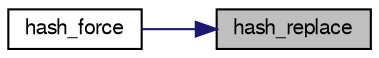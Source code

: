digraph "hash_replace"
{
 // LATEX_PDF_SIZE
  bgcolor="transparent";
  edge [fontname="FreeSans",fontsize="10",labelfontname="FreeSans",labelfontsize="10"];
  node [fontname="FreeSans",fontsize="10",shape=record];
  rankdir="RL";
  Node1 [label="hash_replace",height=0.2,width=0.4,color="black", fillcolor="grey75", style="filled", fontcolor="black",tooltip="replace the hash entry."];
  Node1 -> Node2 [dir="back",color="midnightblue",fontsize="10",style="solid",fontname="FreeSans"];
  Node2 [label="hash_force",height=0.2,width=0.4,color="black",URL="$hash_8c.html#a9583c7e2e36cc4cde1da8b7ba762f468",tooltip="Store an hashtable item."];
}
